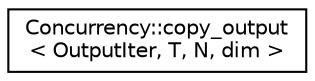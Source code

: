 digraph "Graphical Class Hierarchy"
{
  edge [fontname="Helvetica",fontsize="10",labelfontname="Helvetica",labelfontsize="10"];
  node [fontname="Helvetica",fontsize="10",shape=record];
  rankdir="LR";
  Node1 [label="Concurrency::copy_output\l\< OutputIter, T, N, dim \>",height=0.2,width=0.4,color="black", fillcolor="white", style="filled",URL="$structConcurrency_1_1copy__output.html"];
}
